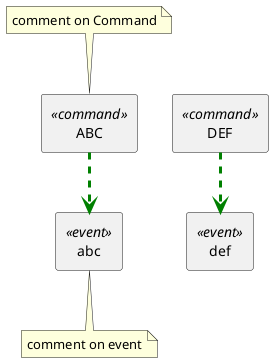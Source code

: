 @startuml
skinparam componentStyle rectangle
skinparam rectangle {
	backgroundColor<<event>> Orange
	backgroundColor<<command>> LightBlue
	backgroundColor<<external>> Pink
	backgroundColor<<document>> Green
	backgroundColor<<invariant>> Yellow
}
component C0 <<command>> [
ABC
]
note top of C0
comment on Command
end note
component C2 <<event>> [
abc
]
C0 .[#green,thickness=3].> C2
note bottom of C2
comment on event
end note
component C4 <<command>> [
DEF
]
C0 -[hidden]right-> C4
component C5 <<event>> [
def
]
C4 .[#green,thickness=3].> C5
@enduml
